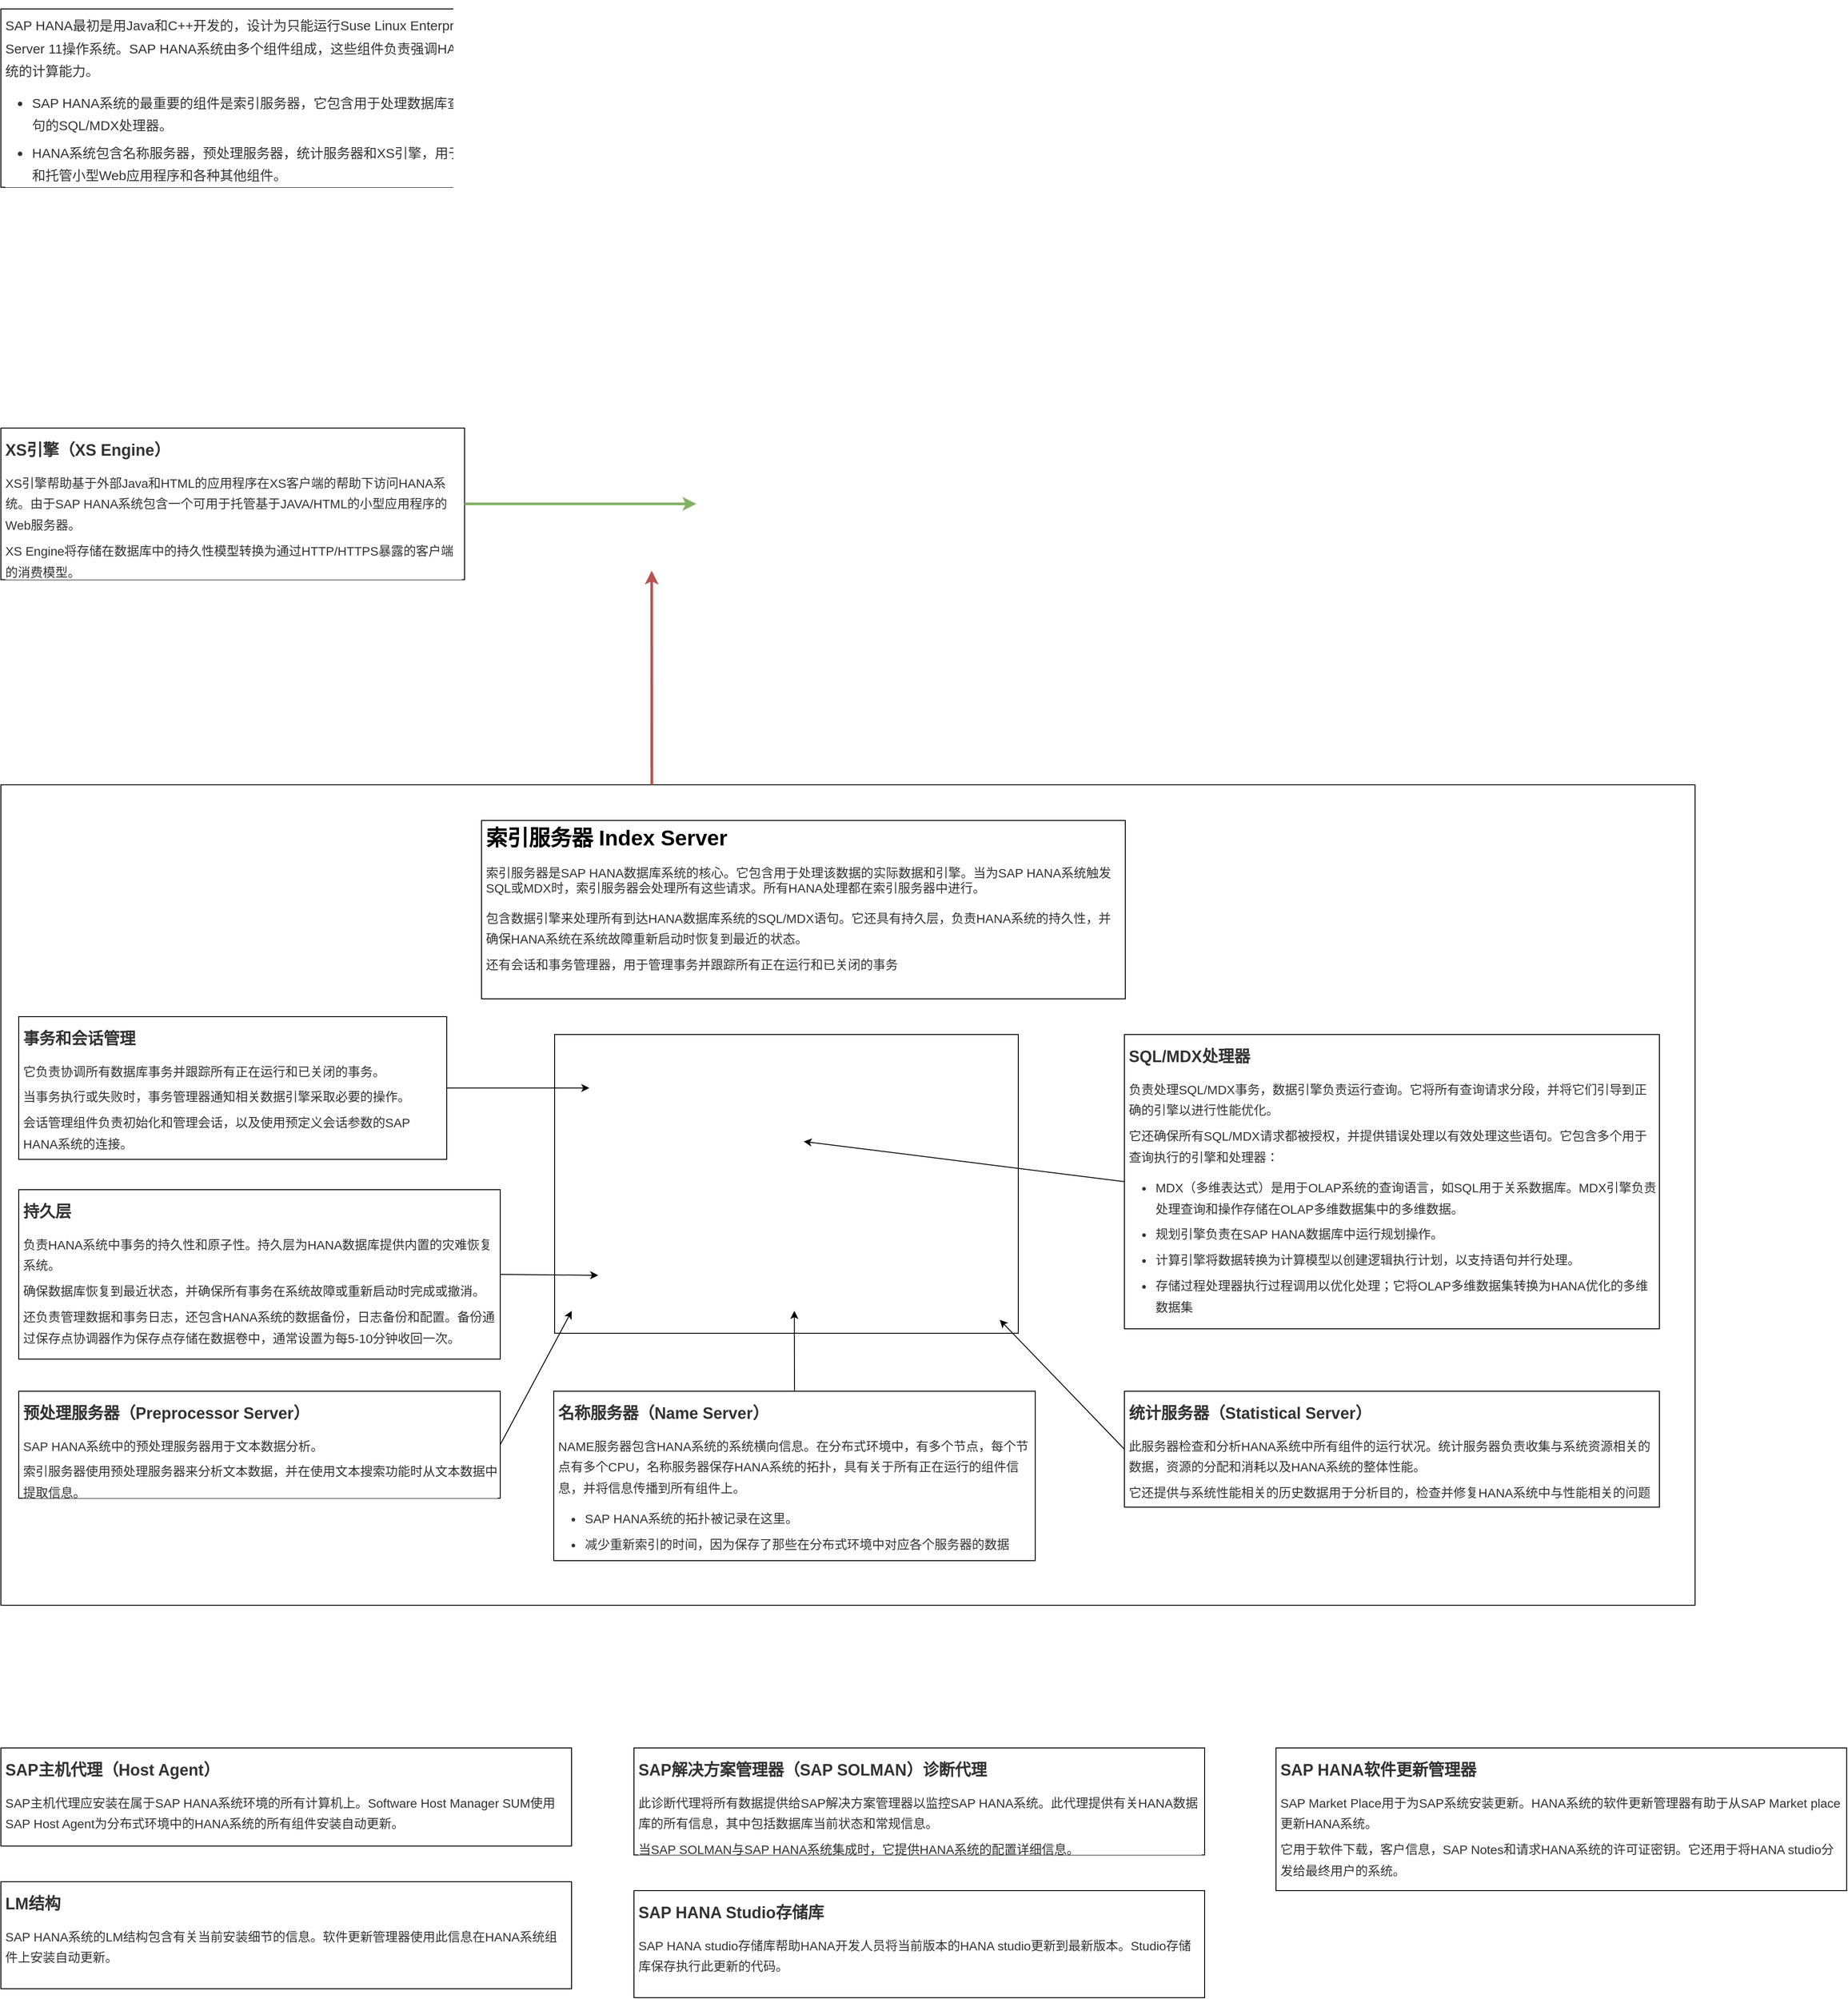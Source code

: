 <mxfile version="14.1.8" type="device"><diagram id="C99epm4C_ptLqWZ2H9Br" name="架构"><mxGraphModel dx="1704" dy="2424" grid="1" gridSize="10" guides="1" tooltips="1" connect="1" arrows="1" fold="1" page="1" pageScale="1" pageWidth="827" pageHeight="1169" math="0" shadow="0"><root><mxCell id="0"/><mxCell id="1" parent="0"/><mxCell id="FwWRuUBAOXLsIrcP6tYf-1" value="" style="shape=image;verticalLabelPosition=bottom;labelBackgroundColor=#ffffff;verticalAlign=top;aspect=fixed;imageAspect=0;image=https://atts.w3cschool.cn/attachments/day_170109/201701091427576725.jpg;" vertex="1" parent="1"><mxGeometry x="596" y="10" width="612.79" height="350" as="geometry"/></mxCell><mxCell id="FwWRuUBAOXLsIrcP6tYf-13" value="&lt;h3 style=&quot;margin: 20px 0px 10px ; padding: 0px ; color: rgb(51 , 51 , 51) ; line-height: 1.7 ; font-size: 18px ; font-family: , , &amp;#34;helvetica neue&amp;#34; , &amp;#34;pingfang sc&amp;#34; , &amp;#34;microsoft yahei&amp;#34; , &amp;#34;source han sans sc&amp;#34; , &amp;#34;noto sans cjk sc&amp;#34; , &amp;#34;wenquanyi micro hei&amp;#34; , sans-serif ; background-color: rgb(255 , 255 , 255)&quot;&gt;XS引擎（XS Engine）&lt;/h3&gt;&lt;h1 style=&quot;font-size: 14px&quot;&gt;&lt;p style=&quot;margin: 0px 0px 5px ; padding: 0px ; overflow-wrap: break-word ; color: rgb(51 , 51 , 51) ; line-height: 1.7 ; font-weight: 400 ; background-color: rgb(255 , 255 , 255)&quot;&gt;&lt;span style=&quot;margin: 0px ; padding: 0px&quot;&gt;&lt;/span&gt;XS引擎帮助基于外部Java和HTML的应用程序在XS客户端的帮助下访问HANA系统。由于SAP HANA系统包含一个可用于托管基于JAVA/HTML的小型应用程序的Web服务器。&lt;/p&gt;&lt;p style=&quot;margin: 0px 0px 5px ; padding: 0px ; overflow-wrap: break-word ; color: rgb(51 , 51 , 51) ; line-height: 1.7 ; font-weight: 400 ; background-color: rgb(255 , 255 , 255)&quot;&gt;&lt;span style=&quot;font-family: , , &amp;#34;helvetica neue&amp;#34; , &amp;#34;pingfang sc&amp;#34; , &amp;#34;microsoft yahei&amp;#34; , &amp;#34;source han sans sc&amp;#34; , &amp;#34;noto sans cjk sc&amp;#34; , &amp;#34;wenquanyi micro hei&amp;#34; , sans-serif&quot;&gt;XS Engine将存储在数据库中的持久性模型转换为通过HTTP/HTTPS暴露的客户端的消费模型。&lt;/span&gt;&lt;br&gt;&lt;/p&gt;&lt;div&gt;&lt;span style=&quot;font-family: , , &amp;#34;helvetica neue&amp;#34; , &amp;#34;pingfang sc&amp;#34; , &amp;#34;microsoft yahei&amp;#34; , &amp;#34;source han sans sc&amp;#34; , &amp;#34;noto sans cjk sc&amp;#34; , &amp;#34;wenquanyi micro hei&amp;#34; , sans-serif&quot;&gt;&lt;br&gt;&lt;/span&gt;&lt;/div&gt;&lt;/h1&gt;" style="text;html=1;spacing=5;spacingTop=-20;whiteSpace=wrap;overflow=hidden;rounded=0;fillColor=#ffffff;strokeColor=#000000;" vertex="1" parent="1"><mxGeometry x="10" y="480" width="520" height="170" as="geometry"/></mxCell><mxCell id="FwWRuUBAOXLsIrcP6tYf-14" value="&lt;h3 style=&quot;margin: 20px 0px 10px ; padding: 0px ; color: rgb(51 , 51 , 51) ; line-height: 1.7 ; font-size: 18px ; font-family: , , &amp;#34;helvetica neue&amp;#34; , &amp;#34;pingfang sc&amp;#34; , &amp;#34;microsoft yahei&amp;#34; , &amp;#34;source han sans sc&amp;#34; , &amp;#34;noto sans cjk sc&amp;#34; , &amp;#34;wenquanyi micro hei&amp;#34; , sans-serif ; background-color: rgb(255 , 255 , 255)&quot;&gt;&lt;span style=&quot;margin: 0px ; padding: 0px&quot;&gt;SAP主机代理（Host Agent）&lt;/span&gt;&lt;/h3&gt;&lt;h1 style=&quot;font-size: 14px&quot;&gt;&lt;p style=&quot;margin: 0px 0px 5px ; padding: 0px ; overflow-wrap: break-word ; color: rgb(51 , 51 , 51) ; line-height: 1.7 ; font-weight: 400 ; background-color: rgb(255 , 255 , 255)&quot;&gt;&lt;span style=&quot;margin: 0px ; padding: 0px&quot;&gt;SAP主机代理应安装在属于SAP HANA系统环境的所有计算机上。&lt;/span&gt;&lt;span style=&quot;margin: 0px ; padding: 0px&quot;&gt;Software Host Manager SUM使用SAP Host Agent为分布式环境中的HANA系统的所有组件安装自动更新。&lt;/span&gt;&lt;/p&gt;&lt;/h1&gt;" style="text;html=1;spacing=5;spacingTop=-20;whiteSpace=wrap;overflow=hidden;rounded=0;fillColor=#ffffff;strokeColor=#000000;" vertex="1" parent="1"><mxGeometry x="10" y="1960" width="640" height="110" as="geometry"/></mxCell><mxCell id="FwWRuUBAOXLsIrcP6tYf-15" value="&lt;h3 style=&quot;margin: 20px 0px 10px ; padding: 0px ; color: rgb(51 , 51 , 51) ; line-height: 1.7 ; font-size: 18px ; font-family: , , &amp;#34;helvetica neue&amp;#34; , &amp;#34;pingfang sc&amp;#34; , &amp;#34;microsoft yahei&amp;#34; , &amp;#34;source han sans sc&amp;#34; , &amp;#34;noto sans cjk sc&amp;#34; , &amp;#34;wenquanyi micro hei&amp;#34; , sans-serif ; background-color: rgb(255 , 255 , 255)&quot;&gt;&lt;span style=&quot;margin: 0px ; padding: 0px&quot;&gt;LM结构&lt;/span&gt;&lt;/h3&gt;&lt;h1 style=&quot;font-size: 14px&quot;&gt;&lt;p style=&quot;margin: 0px 0px 5px ; padding: 0px ; overflow-wrap: break-word ; color: rgb(51 , 51 , 51) ; line-height: 1.7 ; font-weight: 400 ; background-color: rgb(255 , 255 , 255)&quot;&gt;&lt;span style=&quot;margin: 0px ; padding: 0px&quot;&gt;SAP HANA系统的LM结构包含有关当前安装细节的信息。&lt;/span&gt;&lt;span style=&quot;margin: 0px ; padding: 0px&quot;&gt;软件更新管理器使用此信息在HANA系统组件上安装自动更新。&lt;/span&gt;&lt;/p&gt;&lt;/h1&gt;" style="text;html=1;spacing=5;spacingTop=-20;whiteSpace=wrap;overflow=hidden;rounded=0;fillColor=#ffffff;strokeColor=#000000;" vertex="1" parent="1"><mxGeometry x="10" y="2110" width="640" height="120" as="geometry"/></mxCell><mxCell id="FwWRuUBAOXLsIrcP6tYf-16" value="&lt;h3 style=&quot;margin: 20px 0px 10px ; padding: 0px ; color: rgb(51 , 51 , 51) ; line-height: 1.7 ; font-size: 18px ; font-family: , , &amp;#34;helvetica neue&amp;#34; , &amp;#34;pingfang sc&amp;#34; , &amp;#34;microsoft yahei&amp;#34; , &amp;#34;source han sans sc&amp;#34; , &amp;#34;noto sans cjk sc&amp;#34; , &amp;#34;wenquanyi micro hei&amp;#34; , sans-serif ; background-color: rgb(255 , 255 , 255)&quot;&gt;SAP解决方案管理器（SAP SOLMAN）诊断代理&lt;/h3&gt;&lt;h1 style=&quot;font-size: 14px&quot;&gt;&lt;p style=&quot;margin: 0px 0px 5px ; padding: 0px ; overflow-wrap: break-word ; color: rgb(51 , 51 , 51) ; line-height: 1.7 ; font-weight: 400 ; background-color: rgb(255 , 255 , 255)&quot;&gt;&lt;span style=&quot;margin: 0px ; padding: 0px&quot;&gt;&lt;/span&gt;此诊断代理将所有数据提供给SAP解决方案管理器以监控SAP HANA系统。此代理提供有关HANA数据库的所有信息，其中包括数据库当前状态和常规信息。&lt;/p&gt;&lt;p style=&quot;margin: 0px 0px 5px ; padding: 0px ; overflow-wrap: break-word ; color: rgb(51 , 51 , 51) ; line-height: 1.7 ; font-weight: 400 ; background-color: rgb(255 , 255 , 255)&quot;&gt;&lt;span style=&quot;margin: 0px ; padding: 0px&quot;&gt;当SAP SOLMAN与SAP HANA系统集成时，它提供HANA系统的配置详细信息。&lt;/span&gt;&lt;/p&gt;&lt;div&gt;&lt;span style=&quot;margin: 0px ; padding: 0px&quot;&gt;&lt;br&gt;&lt;/span&gt;&lt;/div&gt;&lt;/h1&gt;" style="text;html=1;spacing=5;spacingTop=-20;whiteSpace=wrap;overflow=hidden;rounded=0;fillColor=#ffffff;strokeColor=#000000;" vertex="1" parent="1"><mxGeometry x="720" y="1960" width="640" height="120" as="geometry"/></mxCell><mxCell id="FwWRuUBAOXLsIrcP6tYf-17" value="&lt;h3 style=&quot;margin: 20px 0px 10px ; padding: 0px ; color: rgb(51 , 51 , 51) ; line-height: 1.7 ; font-size: 18px ; font-family: , , &amp;#34;helvetica neue&amp;#34; , &amp;#34;pingfang sc&amp;#34; , &amp;#34;microsoft yahei&amp;#34; , &amp;#34;source han sans sc&amp;#34; , &amp;#34;noto sans cjk sc&amp;#34; , &amp;#34;wenquanyi micro hei&amp;#34; , sans-serif ; background-color: rgb(255 , 255 , 255)&quot;&gt;&lt;span style=&quot;margin: 0px ; padding: 0px&quot;&gt;SAP HANA Studio存储库&lt;/span&gt;&lt;/h3&gt;&lt;h1 style=&quot;font-size: 14px&quot;&gt;&lt;p style=&quot;margin: 0px 0px 5px ; padding: 0px ; overflow-wrap: break-word ; color: rgb(51 , 51 , 51) ; line-height: 1.7 ; font-weight: 400 ; background-color: rgb(255 , 255 , 255)&quot;&gt;&lt;span style=&quot;margin: 0px ; padding: 0px&quot;&gt;SAP HANA&amp;nbsp;studio存储库帮助HANA开发人员将当前版本的HANA studio更新到最新版本。&lt;/span&gt;&lt;span style=&quot;margin: 0px ; padding: 0px&quot;&gt;Studio存储库保存执行此更新的代码。&lt;/span&gt;&lt;/p&gt;&lt;div&gt;&lt;span style=&quot;margin: 0px ; padding: 0px&quot;&gt;&lt;br&gt;&lt;/span&gt;&lt;/div&gt;&lt;/h1&gt;" style="text;html=1;spacing=5;spacingTop=-20;whiteSpace=wrap;overflow=hidden;rounded=0;fillColor=#ffffff;strokeColor=#000000;" vertex="1" parent="1"><mxGeometry x="720" y="2120" width="640" height="120" as="geometry"/></mxCell><mxCell id="FwWRuUBAOXLsIrcP6tYf-18" value="" style="shape=image;verticalLabelPosition=bottom;labelBackgroundColor=#ffffff;verticalAlign=top;aspect=fixed;imageAspect=0;image=https://atts.w3cschool.cn/attachments/day_170109/201701091446185768.jpg;" vertex="1" parent="1"><mxGeometry x="630" y="400" width="486" height="289" as="geometry"/></mxCell><mxCell id="FwWRuUBAOXLsIrcP6tYf-19" value="&lt;h3 style=&quot;margin: 20px 0px 10px ; padding: 0px ; color: rgb(51 , 51 , 51) ; line-height: 1.7 ; font-size: 18px ; font-family: , , &amp;#34;helvetica neue&amp;#34; , &amp;#34;pingfang sc&amp;#34; , &amp;#34;microsoft yahei&amp;#34; , &amp;#34;source han sans sc&amp;#34; , &amp;#34;noto sans cjk sc&amp;#34; , &amp;#34;wenquanyi micro hei&amp;#34; , sans-serif ; background-color: rgb(255 , 255 , 255)&quot;&gt;&lt;span style=&quot;margin: 0px ; padding: 0px&quot;&gt;SAP HANA软件更新管理器&lt;/span&gt;&lt;/h3&gt;&lt;h1 style=&quot;font-size: 14px&quot;&gt;&lt;p style=&quot;margin: 0px 0px 5px ; padding: 0px ; overflow-wrap: break-word ; color: rgb(51 , 51 , 51) ; line-height: 1.7 ; font-weight: 400 ; background-color: rgb(255 , 255 , 255)&quot;&gt;&lt;span style=&quot;margin: 0px ; padding: 0px&quot;&gt;&lt;/span&gt;SAP Market Place用于为SAP系统安装更新。HANA系统的软件更新管理器有助于从SAP Market place更新HANA系统。&lt;/p&gt;&lt;p style=&quot;margin: 0px 0px 5px ; padding: 0px ; overflow-wrap: break-word ; color: rgb(51 , 51 , 51) ; line-height: 1.7 ; font-weight: 400 ; background-color: rgb(255 , 255 , 255)&quot;&gt;&lt;span style=&quot;margin: 0px ; padding: 0px&quot;&gt;它用于软件下载，客户信息，SAP Notes和请求HANA系统的许可证密钥。&lt;/span&gt;&lt;span style=&quot;margin: 0px ; padding: 0px&quot;&gt;它还用于将HANA studio分发给最终用户的系统。&lt;/span&gt;&lt;/p&gt;&lt;div&gt;&lt;span style=&quot;margin: 0px ; padding: 0px&quot;&gt;&lt;br&gt;&lt;/span&gt;&lt;/div&gt;&lt;/h1&gt;" style="text;html=1;spacing=5;spacingTop=-20;whiteSpace=wrap;overflow=hidden;rounded=0;fillColor=#ffffff;strokeColor=#000000;" vertex="1" parent="1"><mxGeometry x="1440" y="1960" width="640" height="160" as="geometry"/></mxCell><mxCell id="FwWRuUBAOXLsIrcP6tYf-20" value="&lt;h1&gt;&lt;p style=&quot;margin: 0px 0px 5px ; padding: 0px ; overflow-wrap: break-word ; color: rgb(51 , 51 , 51) ; line-height: 1.7 ; font-family: , , &amp;#34;helvetica neue&amp;#34; , &amp;#34;pingfang sc&amp;#34; , &amp;#34;microsoft yahei&amp;#34; , &amp;#34;source han sans sc&amp;#34; , &amp;#34;noto sans cjk sc&amp;#34; , &amp;#34;wenquanyi micro hei&amp;#34; , sans-serif ; font-size: 15px ; font-weight: 400 ; background-color: rgb(255 , 255 , 255)&quot;&gt;&lt;span style=&quot;margin: 0px ; padding: 0px&quot;&gt;SAP HANA最初是用Java和C++开发的，设计为只能运行Suse Linux Enterprise Server 11操作系统。SAP HANA系统由多个组件组成，这些组件负责强调HANA系统的计算能力。&lt;/span&gt;&lt;/p&gt;&lt;ul class=&quot;list&quot; style=&quot;margin: 10px 0px ; padding: 0px 0px 0px 30px ; list-style-position: outside ; list-style-image: none ; line-height: 1.7 ; color: rgb(51 , 51 , 51) ; font-family: , , &amp;#34;helvetica neue&amp;#34; , &amp;#34;pingfang sc&amp;#34; , &amp;#34;microsoft yahei&amp;#34; , &amp;#34;source han sans sc&amp;#34; , &amp;#34;noto sans cjk sc&amp;#34; , &amp;#34;wenquanyi micro hei&amp;#34; , sans-serif ; font-size: 15px ; font-weight: 400 ; background-color: rgb(255 , 255 , 255)&quot;&gt;&lt;li style=&quot;margin: 0px 0px 5px ; padding: 0px ; list-style-type: inherit&quot;&gt;&lt;p style=&quot;margin: 0px 0px 5px ; padding: 0px ; overflow-wrap: break-word ; line-height: 1.7&quot;&gt;&lt;span style=&quot;margin: 0px ; padding: 0px&quot;&gt;&lt;/span&gt;SAP HANA系统的最重要的组件是索引服务器，它包含用于处理数据库查询语句的SQL/MDX处理器。&lt;/p&gt;&lt;/li&gt;&lt;li style=&quot;margin: 0px 0px 5px ; padding: 0px ; list-style-type: inherit&quot;&gt;&lt;p style=&quot;margin: 0px 0px 5px ; padding: 0px ; overflow-wrap: break-word ; line-height: 1.7&quot;&gt;&lt;span style=&quot;margin: 0px ; padding: 0px&quot;&gt;HANA系统包含名称服务器，预处理服务器，统计服务器和XS引擎，用于通信和托管小型Web应用程序和各种其他组件。&lt;/span&gt;&lt;/p&gt;&lt;/li&gt;&lt;/ul&gt;&lt;/h1&gt;" style="text;html=1;spacing=5;spacingTop=-20;whiteSpace=wrap;overflow=hidden;rounded=0;fillColor=#ffffff;strokeColor=#000000;" vertex="1" parent="1"><mxGeometry x="10" y="10" width="550" height="200" as="geometry"/></mxCell><mxCell id="FwWRuUBAOXLsIrcP6tYf-28" style="edgeStyle=none;rounded=0;orthogonalLoop=1;jettySize=auto;html=1;exitX=1;exitY=0.5;exitDx=0;exitDy=0;entryX=0.329;entryY=0.571;entryDx=0;entryDy=0;entryPerimeter=0;fillColor=#d5e8d4;strokeColor=#82b366;strokeWidth=3;" edge="1" parent="1" source="FwWRuUBAOXLsIrcP6tYf-13" target="FwWRuUBAOXLsIrcP6tYf-18"><mxGeometry relative="1" as="geometry"><mxPoint x="620" y="770" as="targetPoint"/></mxGeometry></mxCell><mxCell id="FwWRuUBAOXLsIrcP6tYf-31" value="" style="group" vertex="1" connectable="0" parent="1"><mxGeometry x="10" y="880" width="1900" height="920" as="geometry"/></mxCell><mxCell id="FwWRuUBAOXLsIrcP6tYf-29" value="" style="rounded=0;whiteSpace=wrap;html=1;strokeColor=#000000;fillColor=#ffffff;" vertex="1" parent="FwWRuUBAOXLsIrcP6tYf-31"><mxGeometry width="1900" height="920" as="geometry"/></mxCell><mxCell id="FwWRuUBAOXLsIrcP6tYf-2" value="&lt;h1&gt;索引服务器 Index Server&lt;/h1&gt;&lt;p style=&quot;font-size: 14px&quot;&gt;&lt;span style=&quot;background-color: rgb(255 , 255 , 255) ; color: rgb(51 , 51 , 51)&quot;&gt;&lt;font style=&quot;font-size: 14px&quot;&gt;索引服务器是SAP HANA数据库系统的核心。它包含用于处理该数据的实际数据和引擎。当为SAP HANA系统触发SQL或MDX时，索引服务器会处理所有这些请求。所有HANA处理都在索引服务器中进行。&lt;/font&gt;&lt;/span&gt;&lt;/p&gt;&lt;p style=&quot;margin: 0px 0px 5px ; padding: 0px ; overflow-wrap: break-word ; color: rgb(51 , 51 , 51) ; line-height: 1.7 ; background-color: rgb(255 , 255 , 255) ; font-size: 14px&quot;&gt;&lt;font style=&quot;font-size: 14px&quot;&gt;&lt;span style=&quot;margin: 0px ; padding: 0px&quot;&gt;包含数据引擎来处理所有到达HANA数据库系统的SQL/MDX语句。&lt;/span&gt;&lt;span style=&quot;margin: 0px ; padding: 0px&quot;&gt;它还具有持久层，负责HANA系统的持久性，并确保HANA系统在系统故障重新启动时恢复到最近的状态。&lt;/span&gt;&lt;/font&gt;&lt;/p&gt;&lt;p style=&quot;margin: 0px 0px 5px ; padding: 0px ; overflow-wrap: break-word ; color: rgb(51 , 51 , 51) ; line-height: 1.7 ; background-color: rgb(255 , 255 , 255) ; font-size: 14px&quot;&gt;&lt;span style=&quot;margin: 0px ; padding: 0px&quot;&gt;&lt;font style=&quot;font-size: 14px&quot;&gt;还有会话和事务管理器，用于管理事务并跟踪所有正在运行和已关闭的事务&lt;/font&gt;&lt;/span&gt;&lt;/p&gt;" style="text;html=1;spacing=5;spacingTop=-20;whiteSpace=wrap;overflow=hidden;rounded=0;fillColor=#ffffff;strokeColor=#000000;" vertex="1" parent="FwWRuUBAOXLsIrcP6tYf-31"><mxGeometry x="539" y="40" width="722" height="200" as="geometry"/></mxCell><mxCell id="FwWRuUBAOXLsIrcP6tYf-4" value="" style="shape=image;verticalLabelPosition=bottom;labelBackgroundColor=#ffffff;verticalAlign=top;aspect=fixed;imageAspect=0;image=https://atts.w3cschool.cn/attachments/day_170109/201701091432508438.jpg;imageBorder=#000000;" vertex="1" parent="FwWRuUBAOXLsIrcP6tYf-31"><mxGeometry x="621" y="280" width="520" height="335" as="geometry"/></mxCell><mxCell id="FwWRuUBAOXLsIrcP6tYf-5" value="&lt;h3 style=&quot;margin: 20px 0px 10px ; padding: 0px ; font-weight: 600 ; color: rgb(51 , 51 , 51) ; line-height: 1.7 ; font-size: 18px ; font-style: normal ; letter-spacing: normal ; text-indent: 0px ; text-transform: none ; word-spacing: 0px ; background-color: rgb(255 , 255 , 255)&quot;&gt;&lt;span style=&quot;margin: 0px ; padding: 0px&quot;&gt;SQL/MDX处理器&lt;/span&gt;&lt;/h3&gt;&lt;p style=&quot;margin: 0px 0px 5px ; padding: 0px ; overflow-wrap: break-word ; color: rgb(51 , 51 , 51) ; line-height: 1.7 ; font-style: normal ; font-weight: 400 ; letter-spacing: normal ; text-indent: 0px ; text-transform: none ; word-spacing: 0px ; background-color: rgb(255 , 255 , 255) ; font-size: 14px&quot;&gt;&lt;font style=&quot;font-size: 14px&quot;&gt;&lt;span style=&quot;margin: 0px ; padding: 0px&quot;&gt;负责处理SQL/MDX事务，数据引擎负责运行查询。&lt;/span&gt;&lt;span style=&quot;margin: 0px ; padding: 0px&quot;&gt;它将所有查询请求分段，并将它们引导到正确的引擎以进行性能优化。&lt;/span&gt;&lt;/font&gt;&lt;/p&gt;&lt;p style=&quot;margin: 0px 0px 5px ; padding: 0px ; overflow-wrap: break-word ; color: rgb(51 , 51 , 51) ; line-height: 1.7 ; font-style: normal ; font-weight: 400 ; letter-spacing: normal ; text-indent: 0px ; text-transform: none ; word-spacing: 0px ; background-color: rgb(255 , 255 , 255) ; font-size: 14px&quot;&gt;&lt;font style=&quot;font-size: 14px&quot;&gt;&lt;span style=&quot;margin: 0px ; padding: 0px&quot;&gt;它还确保所有SQL/MDX请求都被授权，并提供错误处理以有效处理这些语句。&lt;/span&gt;&lt;span style=&quot;margin: 0px ; padding: 0px&quot;&gt;它包含多个用于查询执行的引擎和处理器：&lt;/span&gt;&lt;/font&gt;&lt;/p&gt;&lt;ul class=&quot;list&quot; style=&quot;margin: 10px 0px ; padding: 0px 0px 0px 30px ; list-style: outside none disc ; line-height: 1.7 ; color: rgb(51 , 51 , 51) ; font-style: normal ; font-weight: 400 ; letter-spacing: normal ; text-indent: 0px ; text-transform: none ; word-spacing: 0px ; background-color: rgb(255 , 255 , 255) ; font-size: 14px&quot;&gt;&lt;li style=&quot;margin: 0px 0px 5px ; padding: 0px ; list-style-type: inherit&quot;&gt;&lt;p style=&quot;margin: 0px 0px 5px ; padding: 0px ; overflow-wrap: break-word ; color: rgb(51 , 51 , 51) ; line-height: 1.7&quot;&gt;&lt;font style=&quot;font-size: 14px&quot;&gt;&lt;span style=&quot;margin: 0px ; padding: 0px&quot;&gt;&lt;/span&gt;MDX（多维表达式）是用于OLAP系统的查询语言，如SQL用于关系数据库。MDX引擎负责处理查询和操作存储在OLAP多维数据集中的多维数据。&lt;/font&gt;&lt;/p&gt;&lt;/li&gt;&lt;li style=&quot;margin: 0px 0px 5px ; padding: 0px ; list-style-type: inherit&quot;&gt;&lt;p style=&quot;margin: 0px 0px 5px ; padding: 0px ; overflow-wrap: break-word ; color: rgb(51 , 51 , 51) ; line-height: 1.7&quot;&gt;&lt;span style=&quot;margin: 0px ; padding: 0px&quot;&gt;&lt;font style=&quot;font-size: 14px&quot;&gt;规划引擎负责在SAP HANA数据库中运行规划操作。&lt;/font&gt;&lt;/span&gt;&lt;/p&gt;&lt;/li&gt;&lt;li style=&quot;margin: 0px 0px 5px ; padding: 0px ; list-style-type: inherit&quot;&gt;&lt;p style=&quot;margin: 0px 0px 5px ; padding: 0px ; overflow-wrap: break-word ; color: rgb(51 , 51 , 51) ; line-height: 1.7&quot;&gt;&lt;span style=&quot;margin: 0px ; padding: 0px&quot;&gt;&lt;font style=&quot;font-size: 14px&quot;&gt;计算引擎将数据转换为计算模型以创建逻辑执行计划，以支持语句并行处理。&lt;/font&gt;&lt;/span&gt;&lt;/p&gt;&lt;/li&gt;&lt;li style=&quot;margin: 0px 0px 5px ; padding: 0px ; list-style-type: inherit&quot;&gt;&lt;p style=&quot;margin: 0px 0px 5px ; padding: 0px ; overflow-wrap: break-word ; color: rgb(51 , 51 , 51) ; line-height: 1.7&quot;&gt;&lt;font style=&quot;font-size: 14px&quot;&gt;&lt;span style=&quot;margin: 0px ; padding: 0px&quot;&gt;&lt;/span&gt;存储过程处理器执行过程调用以优化处理；它将OLAP多维数据集转换为HANA优化的多维数据集&lt;/font&gt;&lt;/p&gt;&lt;/li&gt;&lt;/ul&gt;" style="text;html=1;spacing=5;spacingTop=-20;whiteSpace=wrap;overflow=hidden;rounded=0;fillColor=#ffffff;strokeColor=#000000;" vertex="1" parent="FwWRuUBAOXLsIrcP6tYf-31"><mxGeometry x="1260" y="280" width="600" height="330" as="geometry"/></mxCell><mxCell id="FwWRuUBAOXLsIrcP6tYf-21" style="rounded=0;orthogonalLoop=1;jettySize=auto;html=1;exitX=1;exitY=0.5;exitDx=0;exitDy=0;entryX=0.075;entryY=0.179;entryDx=0;entryDy=0;entryPerimeter=0;" edge="1" parent="FwWRuUBAOXLsIrcP6tYf-31" source="FwWRuUBAOXLsIrcP6tYf-7" target="FwWRuUBAOXLsIrcP6tYf-4"><mxGeometry relative="1" as="geometry"><mxPoint x="570" y="350" as="targetPoint"/></mxGeometry></mxCell><mxCell id="FwWRuUBAOXLsIrcP6tYf-7" value="&lt;h3 style=&quot;margin: 20px 0px 10px ; padding: 0px ; color: rgb(51 , 51 , 51) ; line-height: 1.7 ; font-size: 18px ; font-family: , , &amp;#34;helvetica neue&amp;#34; , &amp;#34;pingfang sc&amp;#34; , &amp;#34;microsoft yahei&amp;#34; , &amp;#34;source han sans sc&amp;#34; , &amp;#34;noto sans cjk sc&amp;#34; , &amp;#34;wenquanyi micro hei&amp;#34; , sans-serif ; background-color: rgb(255 , 255 , 255)&quot;&gt;&lt;span style=&quot;margin: 0px ; padding: 0px&quot;&gt;事务和会话管理&lt;/span&gt;&lt;/h3&gt;&lt;h1 style=&quot;font-size: 14px&quot;&gt;&lt;p style=&quot;margin: 0px 0px 5px ; padding: 0px ; overflow-wrap: break-word ; color: rgb(51 , 51 , 51) ; line-height: 1.7 ; font-weight: 400 ; background-color: rgb(255 , 255 , 255)&quot;&gt;&lt;span style=&quot;margin: 0px ; padding: 0px&quot;&gt;它负责协调所有数据库事务并跟踪所有正在运行和已关闭的事务。&lt;/span&gt;&lt;/p&gt;&lt;p style=&quot;margin: 0px 0px 5px ; padding: 0px ; overflow-wrap: break-word ; color: rgb(51 , 51 , 51) ; line-height: 1.7 ; font-weight: 400 ; background-color: rgb(255 , 255 , 255)&quot;&gt;&lt;span style=&quot;margin: 0px ; padding: 0px&quot;&gt;&lt;/span&gt;当事务执行或失败时，事务管理器通知相关数据引擎采取必要的操作。&lt;/p&gt;&lt;p style=&quot;margin: 0px 0px 5px ; padding: 0px ; overflow-wrap: break-word ; color: rgb(51 , 51 , 51) ; line-height: 1.7 ; font-weight: 400 ; background-color: rgb(255 , 255 , 255)&quot;&gt;&lt;span style=&quot;margin: 0px ; padding: 0px&quot;&gt;会话管理组件负责初始化和管理会话，以及使用预定义会话参数的SAP HANA系统的连接。&lt;/span&gt;&lt;/p&gt;&lt;/h1&gt;" style="text;html=1;spacing=5;spacingTop=-20;whiteSpace=wrap;overflow=hidden;rounded=0;fillColor=#ffffff;strokeColor=#000000;" vertex="1" parent="FwWRuUBAOXLsIrcP6tYf-31"><mxGeometry x="20" y="260" width="480" height="160" as="geometry"/></mxCell><mxCell id="FwWRuUBAOXLsIrcP6tYf-23" style="edgeStyle=none;rounded=0;orthogonalLoop=1;jettySize=auto;html=1;exitX=1;exitY=0.5;exitDx=0;exitDy=0;entryX=0.094;entryY=0.806;entryDx=0;entryDy=0;entryPerimeter=0;" edge="1" parent="FwWRuUBAOXLsIrcP6tYf-31" source="FwWRuUBAOXLsIrcP6tYf-8" target="FwWRuUBAOXLsIrcP6tYf-4"><mxGeometry relative="1" as="geometry"><mxPoint x="690" y="690" as="targetPoint"/></mxGeometry></mxCell><mxCell id="FwWRuUBAOXLsIrcP6tYf-8" value="&lt;h3 style=&quot;margin: 20px 0px 10px ; padding: 0px ; color: rgb(51 , 51 , 51) ; line-height: 1.7 ; font-size: 18px ; font-family: , , &amp;#34;helvetica neue&amp;#34; , &amp;#34;pingfang sc&amp;#34; , &amp;#34;microsoft yahei&amp;#34; , &amp;#34;source han sans sc&amp;#34; , &amp;#34;noto sans cjk sc&amp;#34; , &amp;#34;wenquanyi micro hei&amp;#34; , sans-serif ; background-color: rgb(255 , 255 , 255)&quot;&gt;&lt;span style=&quot;margin: 0px ; padding: 0px&quot;&gt;持久层&lt;/span&gt;&lt;/h3&gt;&lt;h1 style=&quot;font-size: 14px&quot;&gt;&lt;p style=&quot;margin: 0px 0px 5px ; padding: 0px ; overflow-wrap: break-word ; color: rgb(51 , 51 , 51) ; line-height: 1.7 ; font-weight: 400 ; background-color: rgb(255 , 255 , 255)&quot;&gt;&lt;span style=&quot;margin: 0px ; padding: 0px&quot;&gt;负责HANA系统中事务的持久性和原子性。&lt;/span&gt;&lt;span style=&quot;margin: 0px ; padding: 0px&quot;&gt;持久层为HANA数据库提供内置的灾难恢复系统。&lt;/span&gt;&lt;/p&gt;&lt;p style=&quot;margin: 0px 0px 5px ; padding: 0px ; overflow-wrap: break-word ; color: rgb(51 , 51 , 51) ; line-height: 1.7 ; font-weight: 400 ; background-color: rgb(255 , 255 , 255)&quot;&gt;&lt;span style=&quot;margin: 0px ; padding: 0px&quot;&gt;&lt;/span&gt;确保数据库恢复到最近状态，并确保所有事务在系统故障或重新启动时完成或撤消。&lt;/p&gt;&lt;p style=&quot;margin: 0px 0px 5px ; padding: 0px ; overflow-wrap: break-word ; color: rgb(51 , 51 , 51) ; line-height: 1.7 ; font-weight: 400 ; background-color: rgb(255 , 255 , 255)&quot;&gt;&lt;span style=&quot;margin: 0px ; padding: 0px&quot;&gt;还负责管理数据和事务日志，还包含HANA系统的数据备份，日志备份和配置。&lt;/span&gt;&lt;span style=&quot;margin: 0px ; padding: 0px&quot;&gt;备份通过保存点协调器作为保存点存储在数据卷中，通常设置为每5-10分钟收回一次。&lt;/span&gt;&lt;br&gt;&lt;/p&gt;&lt;/h1&gt;" style="text;html=1;spacing=5;spacingTop=-20;whiteSpace=wrap;overflow=hidden;rounded=0;fillColor=#ffffff;strokeColor=#000000;" vertex="1" parent="FwWRuUBAOXLsIrcP6tYf-31"><mxGeometry x="20" y="454" width="540" height="190" as="geometry"/></mxCell><mxCell id="FwWRuUBAOXLsIrcP6tYf-25" style="edgeStyle=none;rounded=0;orthogonalLoop=1;jettySize=auto;html=1;exitX=1;exitY=0.5;exitDx=0;exitDy=0;entryX=0.037;entryY=0.925;entryDx=0;entryDy=0;entryPerimeter=0;" edge="1" parent="FwWRuUBAOXLsIrcP6tYf-31" source="FwWRuUBAOXLsIrcP6tYf-10" target="FwWRuUBAOXLsIrcP6tYf-4"><mxGeometry relative="1" as="geometry"><mxPoint x="620" y="660" as="targetPoint"/></mxGeometry></mxCell><mxCell id="FwWRuUBAOXLsIrcP6tYf-10" value="&lt;h3 style=&quot;margin: 20px 0px 10px ; padding: 0px ; color: rgb(51 , 51 , 51) ; line-height: 1.7 ; font-size: 18px ; font-family: , , &amp;#34;helvetica neue&amp;#34; , &amp;#34;pingfang sc&amp;#34; , &amp;#34;microsoft yahei&amp;#34; , &amp;#34;source han sans sc&amp;#34; , &amp;#34;noto sans cjk sc&amp;#34; , &amp;#34;wenquanyi micro hei&amp;#34; , sans-serif ; background-color: rgb(255 , 255 , 255)&quot;&gt;&lt;span style=&quot;margin: 0px ; padding: 0px&quot;&gt;预处理服务器（Preprocessor Server）&lt;/span&gt;&lt;/h3&gt;&lt;h1 style=&quot;font-size: 14px&quot;&gt;&lt;p style=&quot;margin: 0px 0px 5px ; padding: 0px ; overflow-wrap: break-word ; color: rgb(51 , 51 , 51) ; line-height: 1.7 ; font-weight: 400 ; background-color: rgb(255 , 255 , 255)&quot;&gt;&lt;span style=&quot;margin: 0px ; padding: 0px&quot;&gt;SAP HANA系统中的预处理服务器用于文本数据分析。&lt;/span&gt;&lt;/p&gt;&lt;p style=&quot;margin: 0px 0px 5px ; padding: 0px ; overflow-wrap: break-word ; color: rgb(51 , 51 , 51) ; line-height: 1.7 ; font-weight: 400 ; background-color: rgb(255 , 255 , 255)&quot;&gt;&lt;span style=&quot;margin: 0px ; padding: 0px&quot;&gt;&lt;/span&gt;索引服务器使用预处理服务器来分析文本数据，并在使用文本搜索功能时从文本数据中提取信息。&lt;/p&gt;&lt;/h1&gt;" style="text;html=1;spacing=5;spacingTop=-20;whiteSpace=wrap;overflow=hidden;rounded=0;fillColor=#ffffff;strokeColor=#000000;" vertex="1" parent="FwWRuUBAOXLsIrcP6tYf-31"><mxGeometry x="20" y="680" width="540" height="120" as="geometry"/></mxCell><mxCell id="FwWRuUBAOXLsIrcP6tYf-26" style="edgeStyle=none;rounded=0;orthogonalLoop=1;jettySize=auto;html=1;exitX=0.5;exitY=0;exitDx=0;exitDy=0;entryX=0.517;entryY=0.925;entryDx=0;entryDy=0;entryPerimeter=0;" edge="1" parent="FwWRuUBAOXLsIrcP6tYf-31" source="FwWRuUBAOXLsIrcP6tYf-11" target="FwWRuUBAOXLsIrcP6tYf-4"><mxGeometry relative="1" as="geometry"><mxPoint x="920" y="670" as="targetPoint"/></mxGeometry></mxCell><mxCell id="FwWRuUBAOXLsIrcP6tYf-11" value="&lt;h3 style=&quot;margin: 20px 0px 10px ; padding: 0px ; color: rgb(51 , 51 , 51) ; line-height: 1.7 ; font-size: 18px ; font-family: , , &amp;#34;helvetica neue&amp;#34; , &amp;#34;pingfang sc&amp;#34; , &amp;#34;microsoft yahei&amp;#34; , &amp;#34;source han sans sc&amp;#34; , &amp;#34;noto sans cjk sc&amp;#34; , &amp;#34;wenquanyi micro hei&amp;#34; , sans-serif ; background-color: rgb(255 , 255 , 255)&quot;&gt;&lt;span style=&quot;margin: 0px ; padding: 0px&quot;&gt;名称服务器（Name Server）&lt;/span&gt;&lt;/h3&gt;&lt;h1 style=&quot;font-size: 14px&quot;&gt;&lt;p style=&quot;margin: 0px 0px 5px ; padding: 0px ; overflow-wrap: break-word ; color: rgb(51 , 51 , 51) ; line-height: 1.7 ; font-weight: 400 ; background-color: rgb(255 , 255 , 255)&quot;&gt;&lt;span style=&quot;margin: 0px ; padding: 0px&quot;&gt;NAME服务器包含HANA系统的系统横向信息。&lt;/span&gt;&lt;span style=&quot;margin: 0px ; padding: 0px&quot;&gt;在分布式环境中，有多个节点，每个节点有多个CPU，名称服务器保存HANA系统的拓扑，具有关于所有正在运行的组件信息，并将信息传播到所有组件上。&lt;/span&gt;&lt;/p&gt;&lt;ul class=&quot;list&quot; style=&quot;margin: 10px 0px ; padding: 0px 0px 0px 30px ; list-style-position: outside ; list-style-image: none ; line-height: 1.7 ; color: rgb(51 , 51 , 51) ; font-weight: 400 ; background-color: rgb(255 , 255 , 255)&quot;&gt;&lt;li style=&quot;margin: 0px 0px 5px ; padding: 0px ; list-style-type: inherit&quot;&gt;&lt;p style=&quot;margin: 0px 0px 5px ; padding: 0px ; overflow-wrap: break-word ; line-height: 1.7&quot;&gt;&lt;span style=&quot;margin: 0px ; padding: 0px&quot;&gt;&lt;span style=&quot;margin: 0px ; padding: 0px&quot;&gt;SAP&lt;/span&gt;&lt;span style=&quot;margin: 0px ; padding: 0px&quot;&gt;&amp;nbsp;&lt;/span&gt;&lt;span style=&quot;margin: 0px ; padding: 0px&quot;&gt;HANA&lt;/span&gt;&lt;span style=&quot;margin: 0px ; padding: 0px&quot;&gt;系统的拓扑&lt;/span&gt;&lt;span style=&quot;margin: 0px ; padding: 0px&quot;&gt;被&lt;/span&gt;&lt;span style=&quot;margin: 0px ; padding: 0px&quot;&gt;记录&lt;/span&gt;&lt;span style=&quot;margin: 0px ; padding: 0px&quot;&gt;在这里&lt;/span&gt;&lt;span style=&quot;margin: 0px ; padding: 0px&quot;&gt;。&lt;/span&gt;&lt;br style=&quot;margin: 0px ; padding: 0px&quot;&gt;&lt;/span&gt;&lt;/p&gt;&lt;/li&gt;&lt;li style=&quot;margin: 0px 0px 5px ; padding: 0px ; list-style-type: inherit&quot;&gt;&lt;p style=&quot;margin: 0px 0px 5px ; padding: 0px ; overflow-wrap: break-word ; line-height: 1.7&quot;&gt;&lt;span style=&quot;margin: 0px ; padding: 0px&quot;&gt;减少重新索引的时间，因为保存了那些在分布式环境中对应各个服务器的数据&lt;/span&gt;&lt;/p&gt;&lt;/li&gt;&lt;/ul&gt;&lt;/h1&gt;" style="text;html=1;spacing=5;spacingTop=-20;whiteSpace=wrap;overflow=hidden;rounded=0;fillColor=#ffffff;strokeColor=#000000;" vertex="1" parent="FwWRuUBAOXLsIrcP6tYf-31"><mxGeometry x="620" y="680" width="540" height="190" as="geometry"/></mxCell><mxCell id="FwWRuUBAOXLsIrcP6tYf-27" style="edgeStyle=none;rounded=0;orthogonalLoop=1;jettySize=auto;html=1;exitX=0;exitY=0.5;exitDx=0;exitDy=0;entryX=0.96;entryY=0.955;entryDx=0;entryDy=0;entryPerimeter=0;" edge="1" parent="FwWRuUBAOXLsIrcP6tYf-31" source="FwWRuUBAOXLsIrcP6tYf-12" target="FwWRuUBAOXLsIrcP6tYf-4"><mxGeometry relative="1" as="geometry"><mxPoint x="1200" y="600" as="targetPoint"/></mxGeometry></mxCell><mxCell id="FwWRuUBAOXLsIrcP6tYf-12" value="&lt;h3 style=&quot;margin: 20px 0px 10px ; padding: 0px ; color: rgb(51 , 51 , 51) ; line-height: 1.7 ; font-size: 18px ; font-family: , , &amp;#34;helvetica neue&amp;#34; , &amp;#34;pingfang sc&amp;#34; , &amp;#34;microsoft yahei&amp;#34; , &amp;#34;source han sans sc&amp;#34; , &amp;#34;noto sans cjk sc&amp;#34; , &amp;#34;wenquanyi micro hei&amp;#34; , sans-serif ; background-color: rgb(255 , 255 , 255)&quot;&gt;&lt;span style=&quot;margin: 0px ; padding: 0px&quot;&gt;统计服务器（Statistical Server）&lt;/span&gt;&lt;/h3&gt;&lt;h1 style=&quot;font-size: 14px&quot;&gt;&lt;p style=&quot;margin: 0px 0px 5px ; padding: 0px ; overflow-wrap: break-word ; color: rgb(51 , 51 , 51) ; line-height: 1.7 ; font-weight: 400 ; background-color: rgb(255 , 255 , 255)&quot;&gt;&lt;span style=&quot;margin: 0px ; padding: 0px&quot;&gt;此服务器检查和分析HANA系统中所有组件的运行状况。&lt;/span&gt;&lt;span style=&quot;margin: 0px ; padding: 0px&quot;&gt;统计服务器负责收集与系统资源相关的数据，资源的分配和消耗以及HANA系统的整体性能。&lt;/span&gt;&lt;/p&gt;&lt;p style=&quot;margin: 0px 0px 5px ; padding: 0px ; overflow-wrap: break-word ; color: rgb(51 , 51 , 51) ; line-height: 1.7 ; font-weight: 400 ; background-color: rgb(255 , 255 , 255)&quot;&gt;&lt;span style=&quot;margin: 0px ; padding: 0px&quot;&gt;&lt;/span&gt;它还提供与系统性能相关的历史数据用于分析目的，检查并修复HANA系统中与性能相关的问题&lt;/p&gt;&lt;/h1&gt;" style="text;html=1;spacing=5;spacingTop=-20;whiteSpace=wrap;overflow=hidden;rounded=0;fillColor=#ffffff;strokeColor=#000000;" vertex="1" parent="FwWRuUBAOXLsIrcP6tYf-31"><mxGeometry x="1260" y="680" width="600" height="130" as="geometry"/></mxCell><mxCell id="FwWRuUBAOXLsIrcP6tYf-24" style="edgeStyle=none;rounded=0;orthogonalLoop=1;jettySize=auto;html=1;exitX=0;exitY=0.5;exitDx=0;exitDy=0;entryX=0.537;entryY=0.358;entryDx=0;entryDy=0;entryPerimeter=0;" edge="1" parent="FwWRuUBAOXLsIrcP6tYf-31" source="FwWRuUBAOXLsIrcP6tYf-5" target="FwWRuUBAOXLsIrcP6tYf-4"><mxGeometry relative="1" as="geometry"><mxPoint x="920" y="750" as="targetPoint"/></mxGeometry></mxCell><mxCell id="FwWRuUBAOXLsIrcP6tYf-32" style="edgeStyle=none;rounded=0;orthogonalLoop=1;jettySize=auto;html=1;entryX=0.226;entryY=0.83;entryDx=0;entryDy=0;entryPerimeter=0;fillColor=#f8cecc;strokeColor=#b85450;strokeWidth=3;" edge="1" parent="1" target="FwWRuUBAOXLsIrcP6tYf-18"><mxGeometry relative="1" as="geometry"><mxPoint x="870" y="730" as="targetPoint"/><mxPoint x="740" y="880" as="sourcePoint"/></mxGeometry></mxCell></root></mxGraphModel></diagram></mxfile>